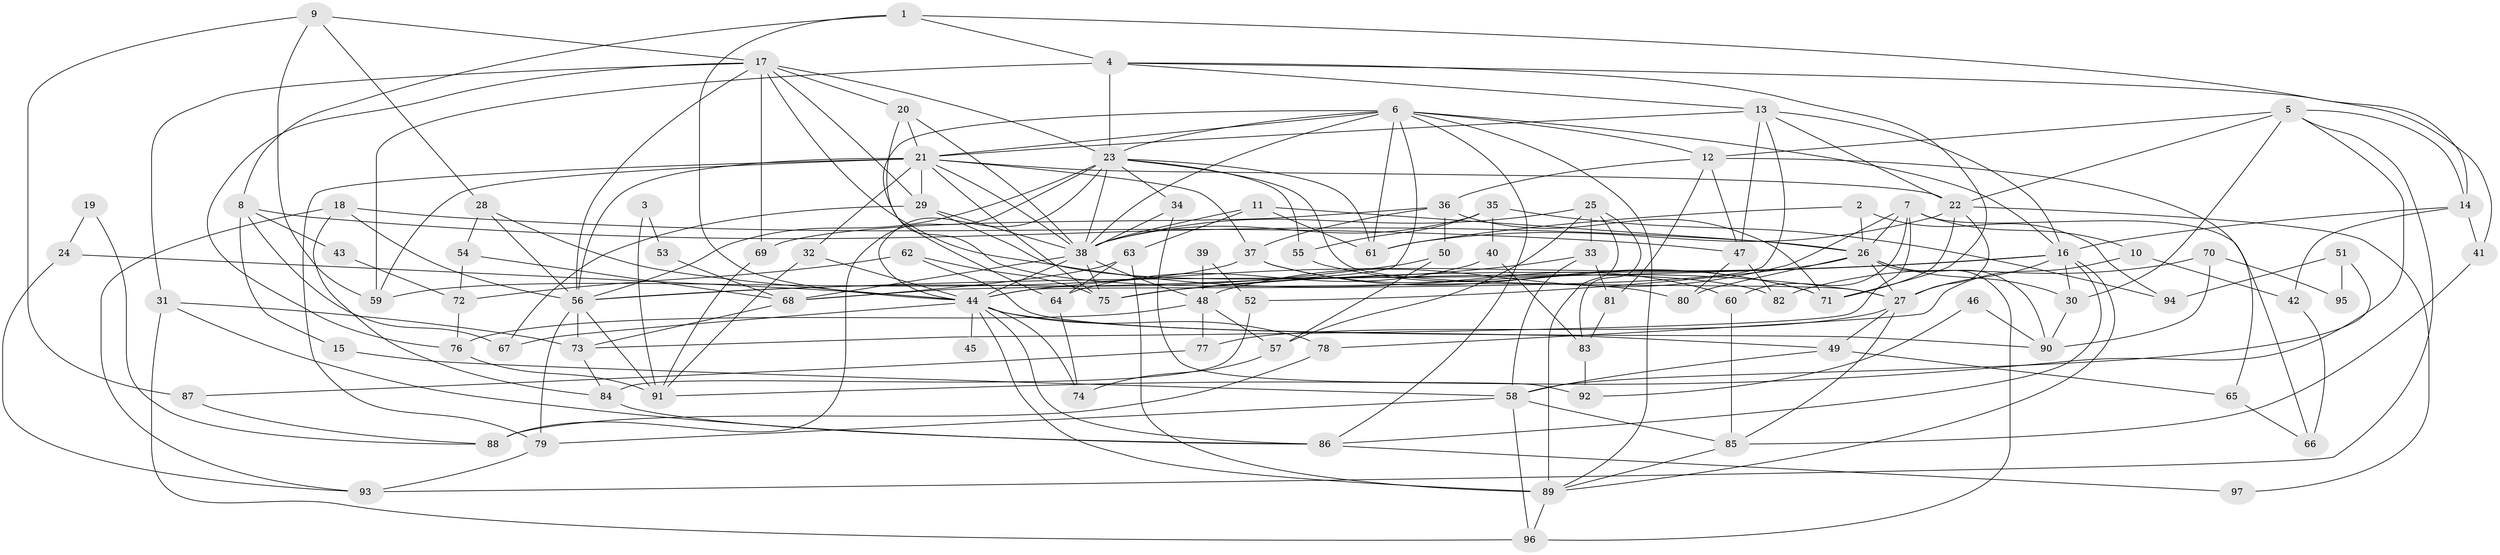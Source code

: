// original degree distribution, {4: 0.2867647058823529, 3: 0.3382352941176471, 6: 0.11029411764705882, 5: 0.13970588235294118, 2: 0.08088235294117647, 8: 0.007352941176470588, 7: 0.03676470588235294}
// Generated by graph-tools (version 1.1) at 2025/51/03/04/25 22:51:09]
// undirected, 97 vertices, 223 edges
graph export_dot {
  node [color=gray90,style=filled];
  1;
  2;
  3;
  4;
  5;
  6;
  7;
  8;
  9;
  10;
  11;
  12;
  13;
  14;
  15;
  16;
  17;
  18;
  19;
  20;
  21;
  22;
  23;
  24;
  25;
  26;
  27;
  28;
  29;
  30;
  31;
  32;
  33;
  34;
  35;
  36;
  37;
  38;
  39;
  40;
  41;
  42;
  43;
  44;
  45;
  46;
  47;
  48;
  49;
  50;
  51;
  52;
  53;
  54;
  55;
  56;
  57;
  58;
  59;
  60;
  61;
  62;
  63;
  64;
  65;
  66;
  67;
  68;
  69;
  70;
  71;
  72;
  73;
  74;
  75;
  76;
  77;
  78;
  79;
  80;
  81;
  82;
  83;
  84;
  85;
  86;
  87;
  88;
  89;
  90;
  91;
  92;
  93;
  94;
  95;
  96;
  97;
  1 -- 4 [weight=1.0];
  1 -- 8 [weight=1.0];
  1 -- 14 [weight=1.0];
  1 -- 44 [weight=1.0];
  2 -- 26 [weight=1.0];
  2 -- 61 [weight=1.0];
  2 -- 94 [weight=1.0];
  3 -- 53 [weight=1.0];
  3 -- 91 [weight=1.0];
  4 -- 13 [weight=1.0];
  4 -- 23 [weight=1.0];
  4 -- 41 [weight=1.0];
  4 -- 59 [weight=2.0];
  4 -- 71 [weight=1.0];
  5 -- 12 [weight=1.0];
  5 -- 14 [weight=1.0];
  5 -- 22 [weight=1.0];
  5 -- 30 [weight=1.0];
  5 -- 91 [weight=1.0];
  5 -- 93 [weight=1.0];
  6 -- 12 [weight=1.0];
  6 -- 16 [weight=1.0];
  6 -- 21 [weight=1.0];
  6 -- 23 [weight=1.0];
  6 -- 38 [weight=1.0];
  6 -- 61 [weight=1.0];
  6 -- 64 [weight=1.0];
  6 -- 68 [weight=1.0];
  6 -- 86 [weight=1.0];
  6 -- 89 [weight=1.0];
  7 -- 10 [weight=1.0];
  7 -- 26 [weight=1.0];
  7 -- 48 [weight=1.0];
  7 -- 60 [weight=1.0];
  7 -- 66 [weight=1.0];
  7 -- 73 [weight=1.0];
  8 -- 15 [weight=1.0];
  8 -- 26 [weight=1.0];
  8 -- 43 [weight=1.0];
  8 -- 67 [weight=1.0];
  9 -- 17 [weight=1.0];
  9 -- 28 [weight=1.0];
  9 -- 59 [weight=1.0];
  9 -- 87 [weight=1.0];
  10 -- 42 [weight=1.0];
  10 -- 78 [weight=1.0];
  11 -- 26 [weight=1.0];
  11 -- 38 [weight=1.0];
  11 -- 61 [weight=1.0];
  11 -- 63 [weight=1.0];
  12 -- 36 [weight=1.0];
  12 -- 47 [weight=1.0];
  12 -- 65 [weight=1.0];
  12 -- 81 [weight=1.0];
  13 -- 16 [weight=1.0];
  13 -- 21 [weight=1.0];
  13 -- 22 [weight=1.0];
  13 -- 44 [weight=1.0];
  13 -- 47 [weight=1.0];
  14 -- 16 [weight=1.0];
  14 -- 41 [weight=1.0];
  14 -- 42 [weight=1.0];
  15 -- 58 [weight=1.0];
  16 -- 27 [weight=1.0];
  16 -- 30 [weight=1.0];
  16 -- 44 [weight=1.0];
  16 -- 56 [weight=2.0];
  16 -- 75 [weight=1.0];
  16 -- 86 [weight=1.0];
  16 -- 89 [weight=1.0];
  17 -- 20 [weight=1.0];
  17 -- 23 [weight=1.0];
  17 -- 27 [weight=1.0];
  17 -- 29 [weight=1.0];
  17 -- 31 [weight=1.0];
  17 -- 56 [weight=1.0];
  17 -- 69 [weight=1.0];
  17 -- 76 [weight=1.0];
  18 -- 47 [weight=1.0];
  18 -- 56 [weight=1.0];
  18 -- 84 [weight=1.0];
  18 -- 93 [weight=1.0];
  19 -- 24 [weight=1.0];
  19 -- 88 [weight=1.0];
  20 -- 21 [weight=1.0];
  20 -- 38 [weight=1.0];
  20 -- 80 [weight=1.0];
  21 -- 22 [weight=1.0];
  21 -- 29 [weight=2.0];
  21 -- 32 [weight=1.0];
  21 -- 37 [weight=1.0];
  21 -- 38 [weight=1.0];
  21 -- 56 [weight=1.0];
  21 -- 59 [weight=1.0];
  21 -- 75 [weight=1.0];
  21 -- 79 [weight=1.0];
  22 -- 27 [weight=1.0];
  22 -- 61 [weight=1.0];
  22 -- 71 [weight=1.0];
  22 -- 97 [weight=1.0];
  23 -- 27 [weight=1.0];
  23 -- 34 [weight=1.0];
  23 -- 38 [weight=1.0];
  23 -- 44 [weight=1.0];
  23 -- 55 [weight=1.0];
  23 -- 56 [weight=1.0];
  23 -- 61 [weight=1.0];
  23 -- 88 [weight=2.0];
  24 -- 44 [weight=1.0];
  24 -- 93 [weight=1.0];
  25 -- 33 [weight=1.0];
  25 -- 38 [weight=1.0];
  25 -- 57 [weight=1.0];
  25 -- 83 [weight=1.0];
  25 -- 89 [weight=1.0];
  26 -- 27 [weight=1.0];
  26 -- 30 [weight=1.0];
  26 -- 52 [weight=1.0];
  26 -- 80 [weight=1.0];
  26 -- 90 [weight=1.0];
  26 -- 96 [weight=1.0];
  27 -- 49 [weight=1.0];
  27 -- 77 [weight=1.0];
  27 -- 85 [weight=1.0];
  28 -- 44 [weight=1.0];
  28 -- 54 [weight=1.0];
  28 -- 56 [weight=1.0];
  29 -- 38 [weight=1.0];
  29 -- 67 [weight=1.0];
  29 -- 82 [weight=1.0];
  30 -- 90 [weight=1.0];
  31 -- 73 [weight=1.0];
  31 -- 86 [weight=1.0];
  31 -- 96 [weight=1.0];
  32 -- 44 [weight=1.0];
  32 -- 91 [weight=1.0];
  33 -- 58 [weight=1.0];
  33 -- 75 [weight=1.0];
  33 -- 81 [weight=1.0];
  34 -- 38 [weight=1.0];
  34 -- 92 [weight=1.0];
  35 -- 38 [weight=1.0];
  35 -- 40 [weight=1.0];
  35 -- 55 [weight=1.0];
  35 -- 94 [weight=1.0];
  36 -- 37 [weight=1.0];
  36 -- 50 [weight=1.0];
  36 -- 69 [weight=1.0];
  36 -- 71 [weight=1.0];
  37 -- 59 [weight=1.0];
  37 -- 60 [weight=1.0];
  37 -- 71 [weight=1.0];
  38 -- 44 [weight=1.0];
  38 -- 48 [weight=1.0];
  38 -- 68 [weight=1.0];
  38 -- 75 [weight=1.0];
  39 -- 48 [weight=1.0];
  39 -- 52 [weight=1.0];
  40 -- 64 [weight=1.0];
  40 -- 83 [weight=1.0];
  41 -- 85 [weight=1.0];
  42 -- 66 [weight=1.0];
  43 -- 72 [weight=1.0];
  44 -- 45 [weight=2.0];
  44 -- 49 [weight=1.0];
  44 -- 67 [weight=1.0];
  44 -- 74 [weight=1.0];
  44 -- 78 [weight=1.0];
  44 -- 86 [weight=1.0];
  44 -- 89 [weight=1.0];
  46 -- 90 [weight=1.0];
  46 -- 92 [weight=1.0];
  47 -- 80 [weight=1.0];
  47 -- 82 [weight=1.0];
  48 -- 57 [weight=1.0];
  48 -- 76 [weight=1.0];
  48 -- 77 [weight=1.0];
  49 -- 58 [weight=1.0];
  49 -- 65 [weight=1.0];
  50 -- 56 [weight=1.0];
  50 -- 57 [weight=1.0];
  51 -- 58 [weight=1.0];
  51 -- 94 [weight=1.0];
  51 -- 95 [weight=1.0];
  52 -- 84 [weight=1.0];
  53 -- 68 [weight=1.0];
  54 -- 68 [weight=1.0];
  54 -- 72 [weight=1.0];
  55 -- 71 [weight=1.0];
  56 -- 73 [weight=1.0];
  56 -- 79 [weight=1.0];
  56 -- 91 [weight=1.0];
  57 -- 74 [weight=1.0];
  58 -- 79 [weight=1.0];
  58 -- 85 [weight=1.0];
  58 -- 96 [weight=1.0];
  60 -- 85 [weight=1.0];
  62 -- 72 [weight=1.0];
  62 -- 75 [weight=1.0];
  62 -- 90 [weight=1.0];
  63 -- 64 [weight=1.0];
  63 -- 68 [weight=1.0];
  63 -- 89 [weight=1.0];
  64 -- 74 [weight=1.0];
  65 -- 66 [weight=1.0];
  68 -- 73 [weight=1.0];
  69 -- 91 [weight=1.0];
  70 -- 82 [weight=1.0];
  70 -- 90 [weight=1.0];
  70 -- 95 [weight=1.0];
  72 -- 76 [weight=1.0];
  73 -- 84 [weight=1.0];
  76 -- 91 [weight=1.0];
  77 -- 87 [weight=1.0];
  78 -- 88 [weight=1.0];
  79 -- 93 [weight=1.0];
  81 -- 83 [weight=1.0];
  83 -- 92 [weight=1.0];
  84 -- 86 [weight=1.0];
  85 -- 89 [weight=1.0];
  86 -- 97 [weight=1.0];
  87 -- 88 [weight=1.0];
  89 -- 96 [weight=1.0];
}
